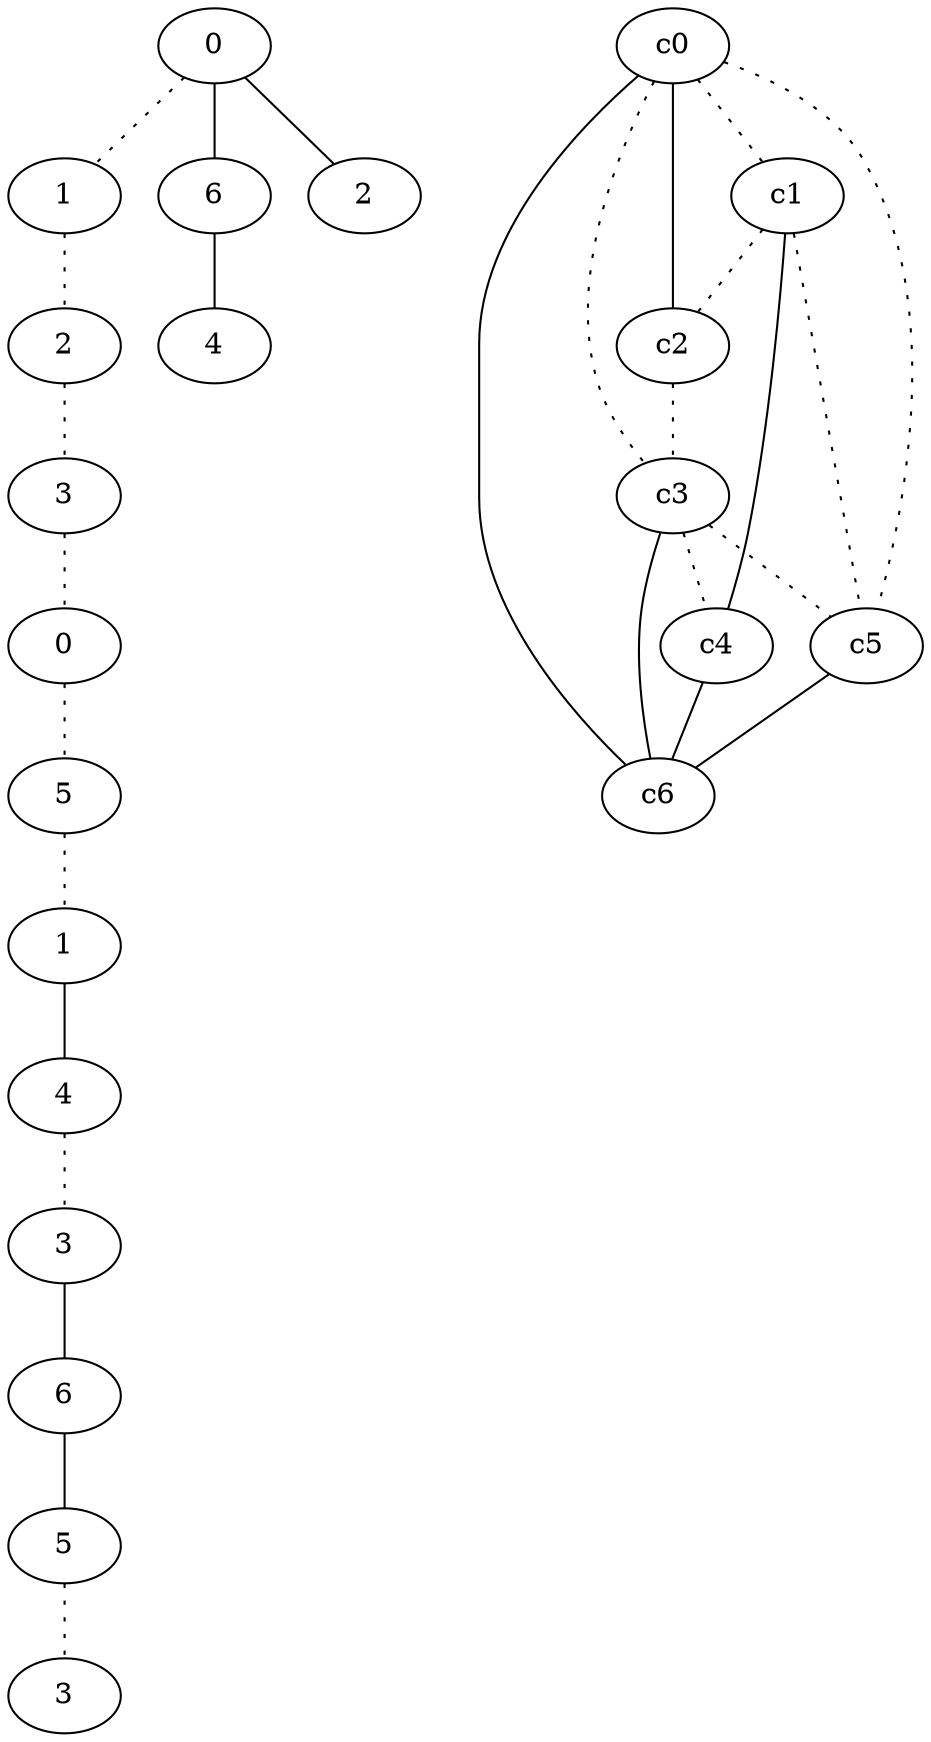 graph {
a0[label=0];
a1[label=1];
a2[label=2];
a3[label=3];
a4[label=0];
a5[label=5];
a6[label=1];
a7[label=4];
a8[label=3];
a9[label=6];
a10[label=5];
a11[label=3];
a12[label=6];
a13[label=4];
a14[label=2];
a0 -- a1 [style=dotted];
a0 -- a12;
a0 -- a14;
a1 -- a2 [style=dotted];
a2 -- a3 [style=dotted];
a3 -- a4 [style=dotted];
a4 -- a5 [style=dotted];
a5 -- a6 [style=dotted];
a6 -- a7;
a7 -- a8 [style=dotted];
a8 -- a9;
a9 -- a10;
a10 -- a11 [style=dotted];
a12 -- a13;
c0 -- c1 [style=dotted];
c0 -- c2;
c0 -- c3 [style=dotted];
c0 -- c5 [style=dotted];
c0 -- c6;
c1 -- c2 [style=dotted];
c1 -- c4;
c1 -- c5 [style=dotted];
c2 -- c3 [style=dotted];
c3 -- c4 [style=dotted];
c3 -- c5 [style=dotted];
c3 -- c6;
c4 -- c6;
c5 -- c6;
}
